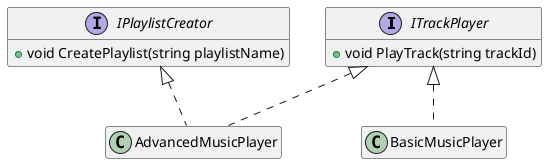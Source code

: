 @startuml
hide empty members

interface ITrackPlayer {
    +void PlayTrack(string trackId)
}

interface IPlaylistCreator {
    +void CreatePlaylist(string playlistName)
}

class BasicMusicPlayer {
   
}

class AdvancedMusicPlayer {
   
}

BasicMusicPlayer ..up|> ITrackPlayer
AdvancedMusicPlayer ..up|> ITrackPlayer
AdvancedMusicPlayer ..up|> IPlaylistCreator



@enduml
